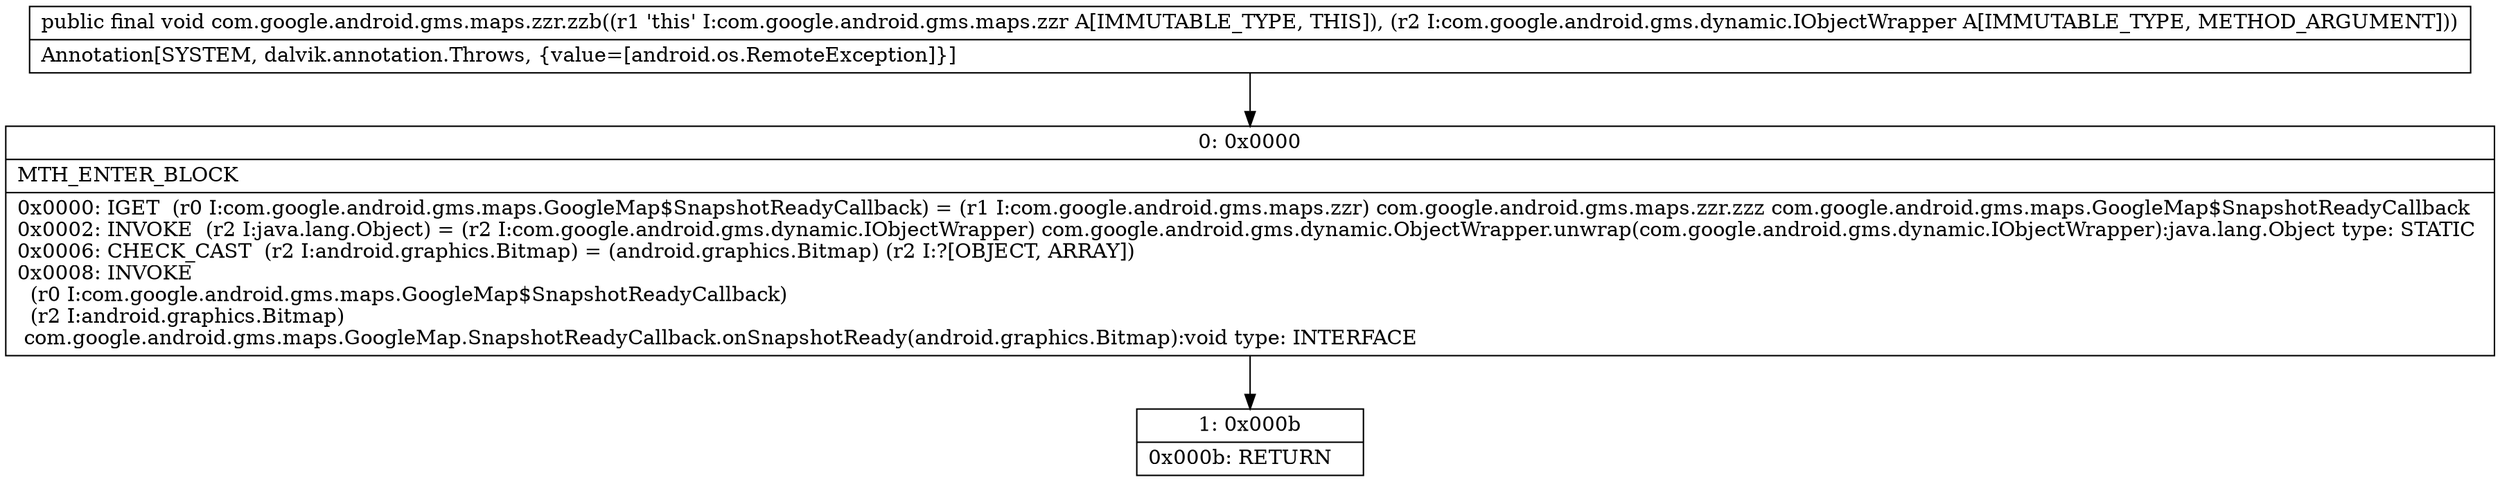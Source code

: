 digraph "CFG forcom.google.android.gms.maps.zzr.zzb(Lcom\/google\/android\/gms\/dynamic\/IObjectWrapper;)V" {
Node_0 [shape=record,label="{0\:\ 0x0000|MTH_ENTER_BLOCK\l|0x0000: IGET  (r0 I:com.google.android.gms.maps.GoogleMap$SnapshotReadyCallback) = (r1 I:com.google.android.gms.maps.zzr) com.google.android.gms.maps.zzr.zzz com.google.android.gms.maps.GoogleMap$SnapshotReadyCallback \l0x0002: INVOKE  (r2 I:java.lang.Object) = (r2 I:com.google.android.gms.dynamic.IObjectWrapper) com.google.android.gms.dynamic.ObjectWrapper.unwrap(com.google.android.gms.dynamic.IObjectWrapper):java.lang.Object type: STATIC \l0x0006: CHECK_CAST  (r2 I:android.graphics.Bitmap) = (android.graphics.Bitmap) (r2 I:?[OBJECT, ARRAY]) \l0x0008: INVOKE  \l  (r0 I:com.google.android.gms.maps.GoogleMap$SnapshotReadyCallback)\l  (r2 I:android.graphics.Bitmap)\l com.google.android.gms.maps.GoogleMap.SnapshotReadyCallback.onSnapshotReady(android.graphics.Bitmap):void type: INTERFACE \l}"];
Node_1 [shape=record,label="{1\:\ 0x000b|0x000b: RETURN   \l}"];
MethodNode[shape=record,label="{public final void com.google.android.gms.maps.zzr.zzb((r1 'this' I:com.google.android.gms.maps.zzr A[IMMUTABLE_TYPE, THIS]), (r2 I:com.google.android.gms.dynamic.IObjectWrapper A[IMMUTABLE_TYPE, METHOD_ARGUMENT]))  | Annotation[SYSTEM, dalvik.annotation.Throws, \{value=[android.os.RemoteException]\}]\l}"];
MethodNode -> Node_0;
Node_0 -> Node_1;
}

